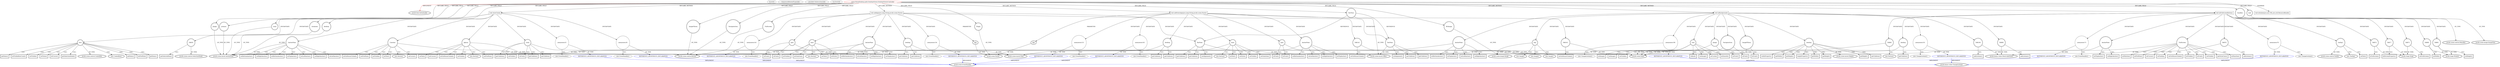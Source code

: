 digraph {
baseInfo[graphId=2537,category="extension_graph",isAnonymous=false,possibleRelation=true]
frameworkRelatedTypesInfo[0="javafx.fxml.Initializable"]
possibleCollaborationsInfo[0="2537~CLIENT_METHOD_DECLARATION-INSTANTIATION-~javafx.fxml.Initializable ~javafx.event.EventHandler ~false~true",1="2537~CLIENT_METHOD_DECLARATION-INSTANTIATION-~javafx.fxml.Initializable ~javafx.beans.value.ChangeListener ~false~true"]
locationInfo[projectName="dony1990-ProsDesktop",filePath="/dony1990-ProsDesktop/ProsDesktop-master/src/nicon/NiconDesktop/guifx/DesktopViewer/DesktopViewerController.java",contextSignature="DesktopViewerController",graphId="2537"]
0[label="nicon.NiconDesktop.guifx.DesktopViewer.DesktopViewerController",vertexType="ROOT_CLIENT_CLASS_DECLARATION",isFrameworkType=false,color=red]
1[label="javafx.fxml.Initializable",vertexType="FRAMEWORK_INTERFACE_TYPE",isFrameworkType=true,peripheries=2]
2[label="BGImage",vertexType="FIELD_DECLARATION",isFrameworkType=true,peripheries=2,shape=circle]
3[label="javafx.scene.image.Image",vertexType="FRAMEWORK_CLASS_TYPE",isFrameworkType=true,peripheries=2]
4[label="BarPane",vertexType="FIELD_DECLARATION",isFrameworkType=true,peripheries=2,shape=circle]
5[label="javafx.scene.layout.HBox",vertexType="FRAMEWORK_CLASS_TYPE",isFrameworkType=true,peripheries=2]
6[label="DashBar",vertexType="FIELD_DECLARATION",isFrameworkType=true,peripheries=2,shape=circle]
7[label="javafx.scene.control.MenuBar",vertexType="FRAMEWORK_CLASS_TYPE",isFrameworkType=true,peripheries=2]
8[label="FullScreen",vertexType="FIELD_DECLARATION",isFrameworkType=true,peripheries=2,shape=circle]
9[label="javafx.scene.control.Button",vertexType="FRAMEWORK_CLASS_TYPE",isFrameworkType=true,peripheries=2]
10[label="ImageFXIcon",vertexType="FIELD_DECLARATION",isFrameworkType=true,peripheries=2,shape=circle]
12[label="NavigatorIcon",vertexType="FIELD_DECLARATION",isFrameworkType=true,peripheries=2,shape=circle]
14[label="Plugin",vertexType="FIELD_DECLARATION",isFrameworkType=true,peripheries=2,shape=circle]
15[label="javafx.scene.Parent",vertexType="FRAMEWORK_CLASS_TYPE",isFrameworkType=true,peripheries=2]
16[label="clock",vertexType="FIELD_DECLARATION",isFrameworkType=true,peripheries=2,shape=circle]
17[label="javafx.scene.layout.AnchorPane",vertexType="FRAMEWORK_CLASS_TYPE",isFrameworkType=true,peripheries=2]
18[label="clockzone",vertexType="FIELD_DECLARATION",isFrameworkType=true,peripheries=2,shape=circle]
20[label="desktop",vertexType="FIELD_DECLARATION",isFrameworkType=true,peripheries=2,shape=circle]
22[label="plugin",vertexType="FIELD_DECLARATION",isFrameworkType=true,peripheries=2,shape=circle]
24[label="primary",vertexType="FIELD_DECLARATION",isFrameworkType=true,peripheries=2,shape=circle]
26[label="wall",vertexType="FIELD_DECLARATION",isFrameworkType=true,peripheries=2,shape=circle]
27[label="javafx.scene.image.ImageView",vertexType="FRAMEWORK_CLASS_TYPE",isFrameworkType=true,peripheries=2]
28[label="void initialize(java.net.URL,java.util.ResourceBundle)",vertexType="OVERRIDING_METHOD_DECLARATION",isFrameworkType=false,shape=box]
65[label="void showClock()",vertexType="CLIENT_METHOD_DECLARATION",isFrameworkType=false,shape=box]
67[label="lista",vertexType="VARIABLE_EXPRESION",isFrameworkType=true,peripheries=2,shape=circle]
68[label="javafx.scene.control.ComboBox",vertexType="FRAMEWORK_CLASS_TYPE",isFrameworkType=true,peripheries=2]
66[label="new ComboBox()",vertexType="CONSTRUCTOR_CALL",isFrameworkType=true,peripheries=2]
70[label="getItems()",vertexType="INSIDE_CALL",isFrameworkType=true,peripheries=2,shape=box]
72[label="setPrefSize()",vertexType="INSIDE_CALL",isFrameworkType=true,peripheries=2,shape=box]
73[label="AnchorPane",vertexType="VARIABLE_EXPRESION",isFrameworkType=true,peripheries=2,shape=circle]
74[label="setTopAnchor()",vertexType="INSIDE_CALL",isFrameworkType=true,peripheries=2,shape=box]
77[label="setLeftAnchor()",vertexType="INSIDE_CALL",isFrameworkType=true,peripheries=2,shape=box]
79[label="setRightAnchor()",vertexType="INSIDE_CALL",isFrameworkType=true,peripheries=2,shape=box]
81[label="getItems()",vertexType="INSIDE_CALL",isFrameworkType=true,peripheries=2,shape=box]
83[label="getItems()",vertexType="INSIDE_CALL",isFrameworkType=true,peripheries=2,shape=box]
85[label="setVisibleRowCount()",vertexType="INSIDE_CALL",isFrameworkType=true,peripheries=2,shape=box]
87[label="setVisible()",vertexType="INSIDE_CALL",isFrameworkType=true,peripheries=2,shape=box]
89[label="setValue()",vertexType="INSIDE_CALL",isFrameworkType=true,peripheries=2,shape=box]
91[label="setCursor()",vertexType="INSIDE_CALL",isFrameworkType=true,peripheries=2,shape=box]
93[label="Aplicar",vertexType="VARIABLE_EXPRESION",isFrameworkType=true,peripheries=2,shape=circle]
92[label="new Button()",vertexType="CONSTRUCTOR_CALL",isFrameworkType=true,peripheries=2]
96[label="Cancelar",vertexType="VARIABLE_EXPRESION",isFrameworkType=true,peripheries=2,shape=circle]
95[label="new Button()",vertexType="CONSTRUCTOR_CALL",isFrameworkType=true,peripheries=2]
99[label="setPrefSize()",vertexType="INSIDE_CALL",isFrameworkType=true,peripheries=2,shape=box]
101[label="setPrefSize()",vertexType="INSIDE_CALL",isFrameworkType=true,peripheries=2,shape=box]
103[label="setText()",vertexType="INSIDE_CALL",isFrameworkType=true,peripheries=2,shape=box]
105[label="setText()",vertexType="INSIDE_CALL",isFrameworkType=true,peripheries=2,shape=box]
107[label="setCursor()",vertexType="INSIDE_CALL",isFrameworkType=true,peripheries=2,shape=box]
109[label="setCursor()",vertexType="INSIDE_CALL",isFrameworkType=true,peripheries=2,shape=box]
111[label="setOnMouseClicked()",vertexType="INSIDE_CALL",isFrameworkType=true,peripheries=2,shape=box]
113[label="anonymous28",vertexType="VARIABLE_EXPRESION",isFrameworkType=false,shape=circle]
114[label="REFERENCE_ANONYMOUS_DECLARATION",vertexType="REFERENCE_ANONYMOUS_DECLARATION",isFrameworkType=false,color=blue]
115[label="javafx.event.EventHandler",vertexType="FRAMEWORK_INTERFACE_TYPE",isFrameworkType=true,peripheries=2]
112[label="new EventHandler()",vertexType="CONSTRUCTOR_CALL",isFrameworkType=false]
116[label="VAR29",vertexType="VARIABLE_EXPRESION",isFrameworkType=true,peripheries=2,shape=circle]
118[label="javafx.scene.control.SelectionModel",vertexType="FRAMEWORK_CLASS_TYPE",isFrameworkType=true,peripheries=2]
117[label="getSelectedItem()",vertexType="INSIDE_CALL",isFrameworkType=true,peripheries=2,shape=box]
120[label="getSelectionModel()",vertexType="INSIDE_CALL",isFrameworkType=true,peripheries=2,shape=box]
122[label="setOnMouseClicked()",vertexType="INSIDE_CALL",isFrameworkType=true,peripheries=2,shape=box]
124[label="anonymous32",vertexType="VARIABLE_EXPRESION",isFrameworkType=false,shape=circle]
125[label="REFERENCE_ANONYMOUS_DECLARATION",vertexType="REFERENCE_ANONYMOUS_DECLARATION",isFrameworkType=false,color=blue]
123[label="new EventHandler()",vertexType="CONSTRUCTOR_CALL",isFrameworkType=false]
128[label="setVisible()",vertexType="INSIDE_CALL",isFrameworkType=true,peripheries=2,shape=box]
130[label="setVisible()",vertexType="INSIDE_CALL",isFrameworkType=true,peripheries=2,shape=box]
132[label="setLeftAnchor()",vertexType="INSIDE_CALL",isFrameworkType=true,peripheries=2,shape=box]
134[label="setBottomAnchor()",vertexType="INSIDE_CALL",isFrameworkType=true,peripheries=2,shape=box]
136[label="setRightAnchor()",vertexType="INSIDE_CALL",isFrameworkType=true,peripheries=2,shape=box]
138[label="setBottomAnchor()",vertexType="INSIDE_CALL",isFrameworkType=true,peripheries=2,shape=box]
139[label="clock",vertexType="VARIABLE_EXPRESION",isFrameworkType=true,peripheries=2,shape=circle]
141[label="javafx.scene.layout.Pane",vertexType="FRAMEWORK_CLASS_TYPE",isFrameworkType=true,peripheries=2]
140[label="getChildren()",vertexType="INSIDE_CALL",isFrameworkType=true,peripheries=2,shape=box]
143[label="getChildren()",vertexType="INSIDE_CALL",isFrameworkType=true,peripheries=2,shape=box]
145[label="getChildren()",vertexType="INSIDE_CALL",isFrameworkType=true,peripheries=2,shape=box]
147[label="setVisible()",vertexType="INSIDE_CALL",isFrameworkType=true,peripheries=2,shape=box]
149[label="toFront()",vertexType="INSIDE_CALL",isFrameworkType=true,peripheries=2,shape=box]
191[label="void iniFullScreenButton()",vertexType="CLIENT_METHOD_DECLARATION",isFrameworkType=false,shape=box]
193[label="VAR60",vertexType="VARIABLE_EXPRESION",isFrameworkType=true,peripheries=2,shape=circle]
192[label="new Button()",vertexType="CONSTRUCTOR_CALL",isFrameworkType=true,peripheries=2]
195[label="FullScreen",vertexType="VARIABLE_EXPRESION",isFrameworkType=true,peripheries=2,shape=circle]
197[label="javafx.scene.Node",vertexType="FRAMEWORK_CLASS_TYPE",isFrameworkType=true,peripheries=2]
196[label="getStyleClass()",vertexType="INSIDE_CALL",isFrameworkType=true,peripheries=2,shape=box]
199[label="setMaxSize()",vertexType="INSIDE_CALL",isFrameworkType=true,peripheries=2,shape=box]
201[label="setMinSize()",vertexType="INSIDE_CALL",isFrameworkType=true,peripheries=2,shape=box]
203[label="setPrefSize()",vertexType="INSIDE_CALL",isFrameworkType=true,peripheries=2,shape=box]
205[label="setCursor()",vertexType="INSIDE_CALL",isFrameworkType=true,peripheries=2,shape=box]
207[label="tooltip1",vertexType="VARIABLE_EXPRESION",isFrameworkType=true,peripheries=2,shape=circle]
208[label="javafx.scene.control.Tooltip",vertexType="FRAMEWORK_CLASS_TYPE",isFrameworkType=true,peripheries=2]
206[label="new Tooltip()",vertexType="CONSTRUCTOR_CALL",isFrameworkType=true,peripheries=2]
210[label="setText()",vertexType="INSIDE_CALL",isFrameworkType=true,peripheries=2,shape=box]
212[label="setTooltip()",vertexType="INSIDE_CALL",isFrameworkType=true,peripheries=2,shape=box]
213[label="AnchorPane",vertexType="VARIABLE_EXPRESION",isFrameworkType=true,peripheries=2,shape=circle]
214[label="setRightAnchor()",vertexType="INSIDE_CALL",isFrameworkType=true,peripheries=2,shape=box]
217[label="setTopAnchor()",vertexType="INSIDE_CALL",isFrameworkType=true,peripheries=2,shape=box]
218[label="desktop",vertexType="VARIABLE_EXPRESION",isFrameworkType=true,peripheries=2,shape=circle]
219[label="getChildren()",vertexType="INSIDE_CALL",isFrameworkType=true,peripheries=2,shape=box]
222[label="setOnMouseClicked()",vertexType="INSIDE_CALL",isFrameworkType=true,peripheries=2,shape=box]
224[label="anonymous73",vertexType="VARIABLE_EXPRESION",isFrameworkType=false,shape=circle]
225[label="REFERENCE_ANONYMOUS_DECLARATION",vertexType="REFERENCE_ANONYMOUS_DECLARATION",isFrameworkType=false,color=blue]
223[label="new EventHandler()",vertexType="CONSTRUCTOR_CALL",isFrameworkType=false]
227[label="VAR74",vertexType="VARIABLE_EXPRESION",isFrameworkType=true,peripheries=2,shape=circle]
229[label="javafx.stage.Stage",vertexType="FRAMEWORK_CLASS_TYPE",isFrameworkType=true,peripheries=2]
228[label="isFullScreen()",vertexType="INSIDE_CALL",isFrameworkType=true,peripheries=2,shape=box]
230[label="VAR75",vertexType="VARIABLE_EXPRESION",isFrameworkType=true,peripheries=2,shape=circle]
231[label="setFullScreen()",vertexType="INSIDE_CALL",isFrameworkType=true,peripheries=2,shape=box]
233[label="VAR76",vertexType="VARIABLE_EXPRESION",isFrameworkType=true,peripheries=2,shape=circle]
235[label="javafx.beans.value.ObservableValue",vertexType="FRAMEWORK_INTERFACE_TYPE",isFrameworkType=true,peripheries=2]
234[label="addListener()",vertexType="INSIDE_CALL",isFrameworkType=true,peripheries=2,shape=box]
236[label="VAR77",vertexType="VARIABLE_EXPRESION",isFrameworkType=true,peripheries=2,shape=circle]
237[label="fullScreenProperty()",vertexType="INSIDE_CALL",isFrameworkType=true,peripheries=2,shape=box]
240[label="anonymous78",vertexType="VARIABLE_EXPRESION",isFrameworkType=false,shape=circle]
241[label="REFERENCE_ANONYMOUS_DECLARATION",vertexType="REFERENCE_ANONYMOUS_DECLARATION",isFrameworkType=false,color=blue]
242[label="javafx.beans.value.ChangeListener",vertexType="FRAMEWORK_INTERFACE_TYPE",isFrameworkType=true,peripheries=2]
239[label="new ChangeListener()",vertexType="CONSTRUCTOR_CALL",isFrameworkType=false]
244[label="setVisible()",vertexType="INSIDE_CALL",isFrameworkType=true,peripheries=2,shape=box]
245[label="VAR80",vertexType="VARIABLE_EXPRESION",isFrameworkType=true,peripheries=2,shape=circle]
247[label="javafx.stage.Window",vertexType="FRAMEWORK_CLASS_TYPE",isFrameworkType=true,peripheries=2]
246[label="setWidth()",vertexType="INSIDE_CALL",isFrameworkType=true,peripheries=2,shape=box]
248[label="VAR81",vertexType="VARIABLE_EXPRESION",isFrameworkType=true,peripheries=2,shape=circle]
249[label="setHeight()",vertexType="INSIDE_CALL",isFrameworkType=true,peripheries=2,shape=box]
252[label="toFront()",vertexType="INSIDE_CALL",isFrameworkType=true,peripheries=2,shape=box]
254[label="setVisible()",vertexType="INSIDE_CALL",isFrameworkType=true,peripheries=2,shape=box]
255[label="void iniBackground()",vertexType="CLIENT_METHOD_DECLARATION",isFrameworkType=false,shape=box]
256[label="AnchorPane",vertexType="VARIABLE_EXPRESION",isFrameworkType=true,peripheries=2,shape=circle]
257[label="setTopAnchor()",vertexType="INSIDE_CALL",isFrameworkType=true,peripheries=2,shape=box]
260[label="setLeftAnchor()",vertexType="INSIDE_CALL",isFrameworkType=true,peripheries=2,shape=box]
262[label="setRightAnchor()",vertexType="INSIDE_CALL",isFrameworkType=true,peripheries=2,shape=box]
264[label="setBottomAnchor()",vertexType="INSIDE_CALL",isFrameworkType=true,peripheries=2,shape=box]
265[label="wall",vertexType="VARIABLE_EXPRESION",isFrameworkType=true,peripheries=2,shape=circle]
266[label="setVisible()",vertexType="INSIDE_CALL",isFrameworkType=true,peripheries=2,shape=box]
269[label="toBack()",vertexType="INSIDE_CALL",isFrameworkType=true,peripheries=2,shape=box]
271[label="img",vertexType="VARIABLE_EXPRESION",isFrameworkType=true,peripheries=2,shape=circle]
270[label="new Image()",vertexType="CONSTRUCTOR_CALL",isFrameworkType=true,peripheries=2]
273[label="desktop",vertexType="VARIABLE_EXPRESION",isFrameworkType=true,peripheries=2,shape=circle]
275[label="javafx.scene.layout.Region",vertexType="FRAMEWORK_CLASS_TYPE",isFrameworkType=true,peripheries=2]
274[label="getHeight()",vertexType="INSIDE_CALL",isFrameworkType=true,peripheries=2,shape=box]
277[label="setImage()",vertexType="INSIDE_CALL",isFrameworkType=true,peripheries=2,shape=box]
279[label="setCache()",vertexType="INSIDE_CALL",isFrameworkType=true,peripheries=2,shape=box]
281[label="setSmooth()",vertexType="INSIDE_CALL",isFrameworkType=true,peripheries=2,shape=box]
283[label="getChildren()",vertexType="INSIDE_CALL",isFrameworkType=true,peripheries=2,shape=box]
284[label="NavigatorIcon",vertexType="VARIABLE_EXPRESION",isFrameworkType=true,peripheries=2,shape=circle]
285[label="toFront()",vertexType="INSIDE_CALL",isFrameworkType=true,peripheries=2,shape=box]
287[label="ImageFXIcon",vertexType="VARIABLE_EXPRESION",isFrameworkType=true,peripheries=2,shape=circle]
288[label="toFront()",vertexType="INSIDE_CALL",isFrameworkType=true,peripheries=2,shape=box]
290[label="plugin",vertexType="VARIABLE_EXPRESION",isFrameworkType=true,peripheries=2,shape=circle]
291[label="toFront()",vertexType="INSIDE_CALL",isFrameworkType=true,peripheries=2,shape=box]
293[label="VAR99",vertexType="VARIABLE_EXPRESION",isFrameworkType=true,peripheries=2,shape=circle]
294[label="addListener()",vertexType="INSIDE_CALL",isFrameworkType=true,peripheries=2,shape=box]
297[label="widthProperty()",vertexType="INSIDE_CALL",isFrameworkType=true,peripheries=2,shape=box]
299[label="anonymous101",vertexType="VARIABLE_EXPRESION",isFrameworkType=false,shape=circle]
300[label="REFERENCE_ANONYMOUS_DECLARATION",vertexType="REFERENCE_ANONYMOUS_DECLARATION",isFrameworkType=false,color=blue]
298[label="new ChangeListener()",vertexType="CONSTRUCTOR_CALL",isFrameworkType=false]
302[label="new Image()",vertexType="CONSTRUCTOR_CALL",isFrameworkType=true,peripheries=2]
305[label="getWidth()",vertexType="INSIDE_CALL",isFrameworkType=true,peripheries=2,shape=box]
307[label="getHeight()",vertexType="INSIDE_CALL",isFrameworkType=true,peripheries=2,shape=box]
309[label="setImage()",vertexType="INSIDE_CALL",isFrameworkType=true,peripheries=2,shape=box]
310[label="VAR106",vertexType="VARIABLE_EXPRESION",isFrameworkType=true,peripheries=2,shape=circle]
311[label="addListener()",vertexType="INSIDE_CALL",isFrameworkType=true,peripheries=2,shape=box]
314[label="heightProperty()",vertexType="INSIDE_CALL",isFrameworkType=true,peripheries=2,shape=box]
316[label="anonymous108",vertexType="VARIABLE_EXPRESION",isFrameworkType=false,shape=circle]
317[label="REFERENCE_ANONYMOUS_DECLARATION",vertexType="REFERENCE_ANONYMOUS_DECLARATION",isFrameworkType=false,color=blue]
315[label="new ChangeListener()",vertexType="CONSTRUCTOR_CALL",isFrameworkType=false]
319[label="new Image()",vertexType="CONSTRUCTOR_CALL",isFrameworkType=true,peripheries=2]
322[label="getWidth()",vertexType="INSIDE_CALL",isFrameworkType=true,peripheries=2,shape=box]
324[label="getHeight()",vertexType="INSIDE_CALL",isFrameworkType=true,peripheries=2,shape=box]
326[label="setImage()",vertexType="INSIDE_CALL",isFrameworkType=true,peripheries=2,shape=box]
366[label="void addApp(java.lang.String,javafx.scene.Parent)",vertexType="CLIENT_METHOD_DECLARATION",isFrameworkType=false,shape=box]
367[label="App",vertexType="PARAMETER_DECLARATION",isFrameworkType=true,peripheries=2]
370[label="dash",vertexType="VARIABLE_EXPRESION",isFrameworkType=true,peripheries=2,shape=circle]
369[label="new Button()",vertexType="CONSTRUCTOR_CALL",isFrameworkType=true,peripheries=2]
373[label="setText()",vertexType="INSIDE_CALL",isFrameworkType=true,peripheries=2,shape=box]
375[label="setStyle()",vertexType="INSIDE_CALL",isFrameworkType=true,peripheries=2,shape=box]
377[label="setVisible()",vertexType="INSIDE_CALL",isFrameworkType=true,peripheries=2,shape=box]
378[label="BarPane",vertexType="VARIABLE_EXPRESION",isFrameworkType=true,peripheries=2,shape=circle]
379[label="setAlignment()",vertexType="INSIDE_CALL",isFrameworkType=true,peripheries=2,shape=box]
382[label="getChildren()",vertexType="INSIDE_CALL",isFrameworkType=true,peripheries=2,shape=box]
384[label="setOnAction()",vertexType="INSIDE_CALL",isFrameworkType=true,peripheries=2,shape=box]
386[label="anonymous134",vertexType="VARIABLE_EXPRESION",isFrameworkType=false,shape=circle]
387[label="REFERENCE_ANONYMOUS_DECLARATION",vertexType="REFERENCE_ANONYMOUS_DECLARATION",isFrameworkType=false,color=blue]
385[label="new EventHandler()",vertexType="CONSTRUCTOR_CALL",isFrameworkType=false]
389[label="gate",vertexType="VARIABLE_EXPRESION",isFrameworkType=true,peripheries=2,shape=circle]
390[label="toFront()",vertexType="INSIDE_CALL",isFrameworkType=true,peripheries=2,shape=box]
392[label="AnchorPane",vertexType="VARIABLE_EXPRESION",isFrameworkType=true,peripheries=2,shape=circle]
393[label="setTopAnchor()",vertexType="INSIDE_CALL",isFrameworkType=true,peripheries=2,shape=box]
396[label="setBottomAnchor()",vertexType="INSIDE_CALL",isFrameworkType=true,peripheries=2,shape=box]
398[label="setLeftAnchor()",vertexType="INSIDE_CALL",isFrameworkType=true,peripheries=2,shape=box]
400[label="setRightAnchor()",vertexType="INSIDE_CALL",isFrameworkType=true,peripheries=2,shape=box]
401[label="desktop",vertexType="VARIABLE_EXPRESION",isFrameworkType=true,peripheries=2,shape=circle]
402[label="getChildren()",vertexType="INSIDE_CALL",isFrameworkType=true,peripheries=2,shape=box]
405[label="toFront()",vertexType="INSIDE_CALL",isFrameworkType=true,peripheries=2,shape=box]
406[label="VAR142",vertexType="VARIABLE_EXPRESION",isFrameworkType=true,peripheries=2,shape=circle]
407[label="setOnMouseClicked()",vertexType="INSIDE_CALL",isFrameworkType=true,peripheries=2,shape=box]
410[label="anonymous143",vertexType="VARIABLE_EXPRESION",isFrameworkType=false,shape=circle]
411[label="REFERENCE_ANONYMOUS_DECLARATION",vertexType="REFERENCE_ANONYMOUS_DECLARATION",isFrameworkType=false,color=blue]
409[label="new EventHandler()",vertexType="CONSTRUCTOR_CALL",isFrameworkType=false]
414[label="getChildren()",vertexType="INSIDE_CALL",isFrameworkType=true,peripheries=2,shape=box]
416[label="getChildren()",vertexType="INSIDE_CALL",isFrameworkType=true,peripheries=2,shape=box]
417[label="void addStaticApp(java.lang.String,javafx.scene.Parent)",vertexType="CLIENT_METHOD_DECLARATION",isFrameworkType=false,shape=box]
418[label="App",vertexType="PARAMETER_DECLARATION",isFrameworkType=true,peripheries=2]
421[label="dash",vertexType="VARIABLE_EXPRESION",isFrameworkType=true,peripheries=2,shape=circle]
420[label="new Button()",vertexType="CONSTRUCTOR_CALL",isFrameworkType=true,peripheries=2]
424[label="setText()",vertexType="INSIDE_CALL",isFrameworkType=true,peripheries=2,shape=box]
426[label="setStyle()",vertexType="INSIDE_CALL",isFrameworkType=true,peripheries=2,shape=box]
428[label="setVisible()",vertexType="INSIDE_CALL",isFrameworkType=true,peripheries=2,shape=box]
429[label="BarPane",vertexType="VARIABLE_EXPRESION",isFrameworkType=true,peripheries=2,shape=circle]
430[label="setAlignment()",vertexType="INSIDE_CALL",isFrameworkType=true,peripheries=2,shape=box]
433[label="getChildren()",vertexType="INSIDE_CALL",isFrameworkType=true,peripheries=2,shape=box]
435[label="setOnAction()",vertexType="INSIDE_CALL",isFrameworkType=true,peripheries=2,shape=box]
437[label="anonymous153",vertexType="VARIABLE_EXPRESION",isFrameworkType=false,shape=circle]
438[label="REFERENCE_ANONYMOUS_DECLARATION",vertexType="REFERENCE_ANONYMOUS_DECLARATION",isFrameworkType=false,color=blue]
436[label="new EventHandler()",vertexType="CONSTRUCTOR_CALL",isFrameworkType=false]
440[label="gate",vertexType="VARIABLE_EXPRESION",isFrameworkType=true,peripheries=2,shape=circle]
441[label="toFront()",vertexType="INSIDE_CALL",isFrameworkType=true,peripheries=2,shape=box]
443[label="AnchorPane",vertexType="VARIABLE_EXPRESION",isFrameworkType=true,peripheries=2,shape=circle]
444[label="setTopAnchor()",vertexType="INSIDE_CALL",isFrameworkType=true,peripheries=2,shape=box]
447[label="setBottomAnchor()",vertexType="INSIDE_CALL",isFrameworkType=true,peripheries=2,shape=box]
449[label="setLeftAnchor()",vertexType="INSIDE_CALL",isFrameworkType=true,peripheries=2,shape=box]
451[label="setRightAnchor()",vertexType="INSIDE_CALL",isFrameworkType=true,peripheries=2,shape=box]
452[label="desktop",vertexType="VARIABLE_EXPRESION",isFrameworkType=true,peripheries=2,shape=circle]
453[label="getChildren()",vertexType="INSIDE_CALL",isFrameworkType=true,peripheries=2,shape=box]
456[label="toFront()",vertexType="INSIDE_CALL",isFrameworkType=true,peripheries=2,shape=box]
457[label="VAR161",vertexType="VARIABLE_EXPRESION",isFrameworkType=true,peripheries=2,shape=circle]
458[label="setOnMouseClicked()",vertexType="INSIDE_CALL",isFrameworkType=true,peripheries=2,shape=box]
461[label="anonymous162",vertexType="VARIABLE_EXPRESION",isFrameworkType=false,shape=circle]
462[label="REFERENCE_ANONYMOUS_DECLARATION",vertexType="REFERENCE_ANONYMOUS_DECLARATION",isFrameworkType=false,color=blue]
460[label="new EventHandler()",vertexType="CONSTRUCTOR_CALL",isFrameworkType=false]
465[label="getChildren()",vertexType="INSIDE_CALL",isFrameworkType=true,peripheries=2,shape=box]
467[label="getChildren()",vertexType="INSIDE_CALL",isFrameworkType=true,peripheries=2,shape=box]
0->1[label="IMPLEMENT",color=red]
0->2[label="DECLARE_FIELD"]
2->3[label="OF_TYPE"]
0->4[label="DECLARE_FIELD"]
4->5[label="OF_TYPE"]
0->6[label="DECLARE_FIELD"]
6->7[label="OF_TYPE"]
0->8[label="DECLARE_FIELD"]
8->9[label="OF_TYPE"]
0->10[label="DECLARE_FIELD"]
10->9[label="OF_TYPE"]
0->12[label="DECLARE_FIELD"]
12->9[label="OF_TYPE"]
0->14[label="DECLARE_FIELD"]
14->15[label="OF_TYPE"]
0->16[label="DECLARE_FIELD"]
16->17[label="OF_TYPE"]
0->18[label="DECLARE_FIELD"]
18->17[label="OF_TYPE"]
0->20[label="DECLARE_FIELD"]
20->17[label="OF_TYPE"]
0->22[label="DECLARE_FIELD"]
22->17[label="OF_TYPE"]
0->24[label="DECLARE_FIELD"]
24->17[label="OF_TYPE"]
0->26[label="DECLARE_FIELD"]
26->27[label="OF_TYPE"]
0->28[label="OVERRIDE"]
0->65[label="DECLARE_METHOD"]
65->67[label="INSTANTIATE"]
67->68[label="OF_TYPE"]
67->66[label="CALL"]
67->70[label="CALL"]
67->72[label="CALL"]
65->73[label="INSTANTIATE"]
73->17[label="OF_TYPE"]
73->74[label="CALL"]
73->77[label="CALL"]
73->79[label="CALL"]
67->81[label="CALL"]
67->83[label="CALL"]
67->85[label="CALL"]
67->87[label="CALL"]
67->89[label="CALL"]
67->91[label="CALL"]
65->93[label="INSTANTIATE"]
93->9[label="OF_TYPE"]
93->92[label="CALL"]
65->96[label="INSTANTIATE"]
96->9[label="OF_TYPE"]
96->95[label="CALL"]
93->99[label="CALL"]
96->101[label="CALL"]
93->103[label="CALL"]
96->105[label="CALL"]
93->107[label="CALL"]
96->109[label="CALL"]
93->111[label="CALL"]
65->113[label="INSTANTIATE"]
114->115[label="IMPLEMENT",color=blue]
113->114[label="OF_TYPE"]
113->112[label="CALL"]
65->116[label="INSTANTIATE"]
116->118[label="OF_TYPE"]
116->117[label="CALL"]
67->120[label="CALL"]
96->122[label="CALL"]
65->124[label="INSTANTIATE"]
125->115[label="IMPLEMENT",color=blue]
124->125[label="OF_TYPE"]
124->123[label="CALL"]
93->128[label="CALL"]
96->130[label="CALL"]
73->132[label="CALL"]
73->134[label="CALL"]
73->136[label="CALL"]
73->138[label="CALL"]
65->139[label="INSTANTIATE"]
139->141[label="OF_TYPE"]
139->140[label="CALL"]
139->143[label="CALL"]
139->145[label="CALL"]
139->147[label="CALL"]
139->149[label="CALL"]
0->191[label="DECLARE_METHOD"]
191->193[label="INSTANTIATE"]
193->9[label="OF_TYPE"]
193->192[label="CALL"]
191->195[label="INSTANTIATE"]
195->197[label="OF_TYPE"]
195->196[label="CALL"]
195->199[label="CALL"]
195->201[label="CALL"]
195->203[label="CALL"]
195->205[label="CALL"]
191->207[label="INSTANTIATE"]
207->208[label="OF_TYPE"]
207->206[label="CALL"]
207->210[label="CALL"]
195->212[label="CALL"]
191->213[label="INSTANTIATE"]
213->17[label="OF_TYPE"]
213->214[label="CALL"]
213->217[label="CALL"]
191->218[label="INSTANTIATE"]
218->141[label="OF_TYPE"]
218->219[label="CALL"]
195->222[label="CALL"]
191->224[label="INSTANTIATE"]
225->115[label="IMPLEMENT",color=blue]
224->225[label="OF_TYPE"]
224->223[label="CALL"]
191->227[label="INSTANTIATE"]
227->229[label="OF_TYPE"]
227->228[label="CALL"]
191->230[label="INSTANTIATE"]
230->229[label="OF_TYPE"]
230->231[label="CALL"]
191->233[label="INSTANTIATE"]
233->235[label="OF_TYPE"]
233->234[label="CALL"]
191->236[label="INSTANTIATE"]
236->229[label="OF_TYPE"]
236->237[label="CALL"]
191->240[label="INSTANTIATE"]
241->242[label="IMPLEMENT",color=blue]
240->241[label="OF_TYPE"]
240->239[label="CALL"]
195->244[label="CALL"]
191->245[label="INSTANTIATE"]
245->247[label="OF_TYPE"]
245->246[label="CALL"]
191->248[label="INSTANTIATE"]
248->247[label="OF_TYPE"]
248->249[label="CALL"]
195->252[label="CALL"]
195->254[label="CALL"]
0->255[label="DECLARE_METHOD"]
255->256[label="INSTANTIATE"]
256->17[label="OF_TYPE"]
256->257[label="CALL"]
256->260[label="CALL"]
256->262[label="CALL"]
256->264[label="CALL"]
255->265[label="INSTANTIATE"]
265->197[label="OF_TYPE"]
265->266[label="CALL"]
265->269[label="CALL"]
255->271[label="INSTANTIATE"]
271->3[label="OF_TYPE"]
271->270[label="CALL"]
255->273[label="INSTANTIATE"]
273->275[label="OF_TYPE"]
273->274[label="CALL"]
265->277[label="CALL"]
265->279[label="CALL"]
265->281[label="CALL"]
273->283[label="CALL"]
255->284[label="INSTANTIATE"]
284->197[label="OF_TYPE"]
284->285[label="CALL"]
255->287[label="INSTANTIATE"]
287->197[label="OF_TYPE"]
287->288[label="CALL"]
255->290[label="INSTANTIATE"]
290->197[label="OF_TYPE"]
290->291[label="CALL"]
255->293[label="INSTANTIATE"]
293->235[label="OF_TYPE"]
293->294[label="CALL"]
273->297[label="CALL"]
255->299[label="INSTANTIATE"]
300->242[label="IMPLEMENT",color=blue]
299->300[label="OF_TYPE"]
299->298[label="CALL"]
271->302[label="CALL"]
273->305[label="CALL"]
273->307[label="CALL"]
265->309[label="CALL"]
255->310[label="INSTANTIATE"]
310->235[label="OF_TYPE"]
310->311[label="CALL"]
273->314[label="CALL"]
255->316[label="INSTANTIATE"]
317->242[label="IMPLEMENT",color=blue]
316->317[label="OF_TYPE"]
316->315[label="CALL"]
271->319[label="CALL"]
273->322[label="CALL"]
273->324[label="CALL"]
265->326[label="CALL"]
0->366[label="DECLARE_METHOD"]
367->15[label="OF_TYPE"]
366->367[label="PARAMETER"]
366->370[label="INSTANTIATE"]
370->9[label="OF_TYPE"]
370->369[label="CALL"]
370->373[label="CALL"]
370->375[label="CALL"]
370->377[label="CALL"]
366->378[label="INSTANTIATE"]
4->378[label="REFERENCE"]
378->5[label="OF_TYPE"]
378->379[label="CALL"]
378->382[label="CALL"]
370->384[label="CALL"]
366->386[label="INSTANTIATE"]
387->115[label="IMPLEMENT",color=blue]
386->387[label="OF_TYPE"]
386->385[label="CALL"]
366->389[label="INSTANTIATE"]
389->197[label="OF_TYPE"]
389->390[label="CALL"]
366->392[label="INSTANTIATE"]
392->17[label="OF_TYPE"]
392->393[label="CALL"]
392->396[label="CALL"]
392->398[label="CALL"]
392->400[label="CALL"]
366->401[label="INSTANTIATE"]
401->141[label="OF_TYPE"]
401->402[label="CALL"]
389->405[label="CALL"]
366->406[label="INSTANTIATE"]
406->197[label="OF_TYPE"]
406->407[label="CALL"]
366->410[label="INSTANTIATE"]
411->115[label="IMPLEMENT",color=blue]
410->411[label="OF_TYPE"]
410->409[label="CALL"]
378->414[label="CALL"]
401->416[label="CALL"]
0->417[label="DECLARE_METHOD"]
418->15[label="OF_TYPE"]
417->418[label="PARAMETER"]
417->421[label="INSTANTIATE"]
421->9[label="OF_TYPE"]
421->420[label="CALL"]
421->424[label="CALL"]
421->426[label="CALL"]
421->428[label="CALL"]
417->429[label="INSTANTIATE"]
4->429[label="REFERENCE"]
429->5[label="OF_TYPE"]
429->430[label="CALL"]
429->433[label="CALL"]
421->435[label="CALL"]
417->437[label="INSTANTIATE"]
438->115[label="IMPLEMENT",color=blue]
437->438[label="OF_TYPE"]
437->436[label="CALL"]
417->440[label="INSTANTIATE"]
440->197[label="OF_TYPE"]
440->441[label="CALL"]
417->443[label="INSTANTIATE"]
443->17[label="OF_TYPE"]
443->444[label="CALL"]
443->447[label="CALL"]
443->449[label="CALL"]
443->451[label="CALL"]
417->452[label="INSTANTIATE"]
452->141[label="OF_TYPE"]
452->453[label="CALL"]
440->456[label="CALL"]
417->457[label="INSTANTIATE"]
457->197[label="OF_TYPE"]
457->458[label="CALL"]
417->461[label="INSTANTIATE"]
462->115[label="IMPLEMENT",color=blue]
461->462[label="OF_TYPE"]
461->460[label="CALL"]
429->465[label="CALL"]
452->467[label="CALL"]
}

